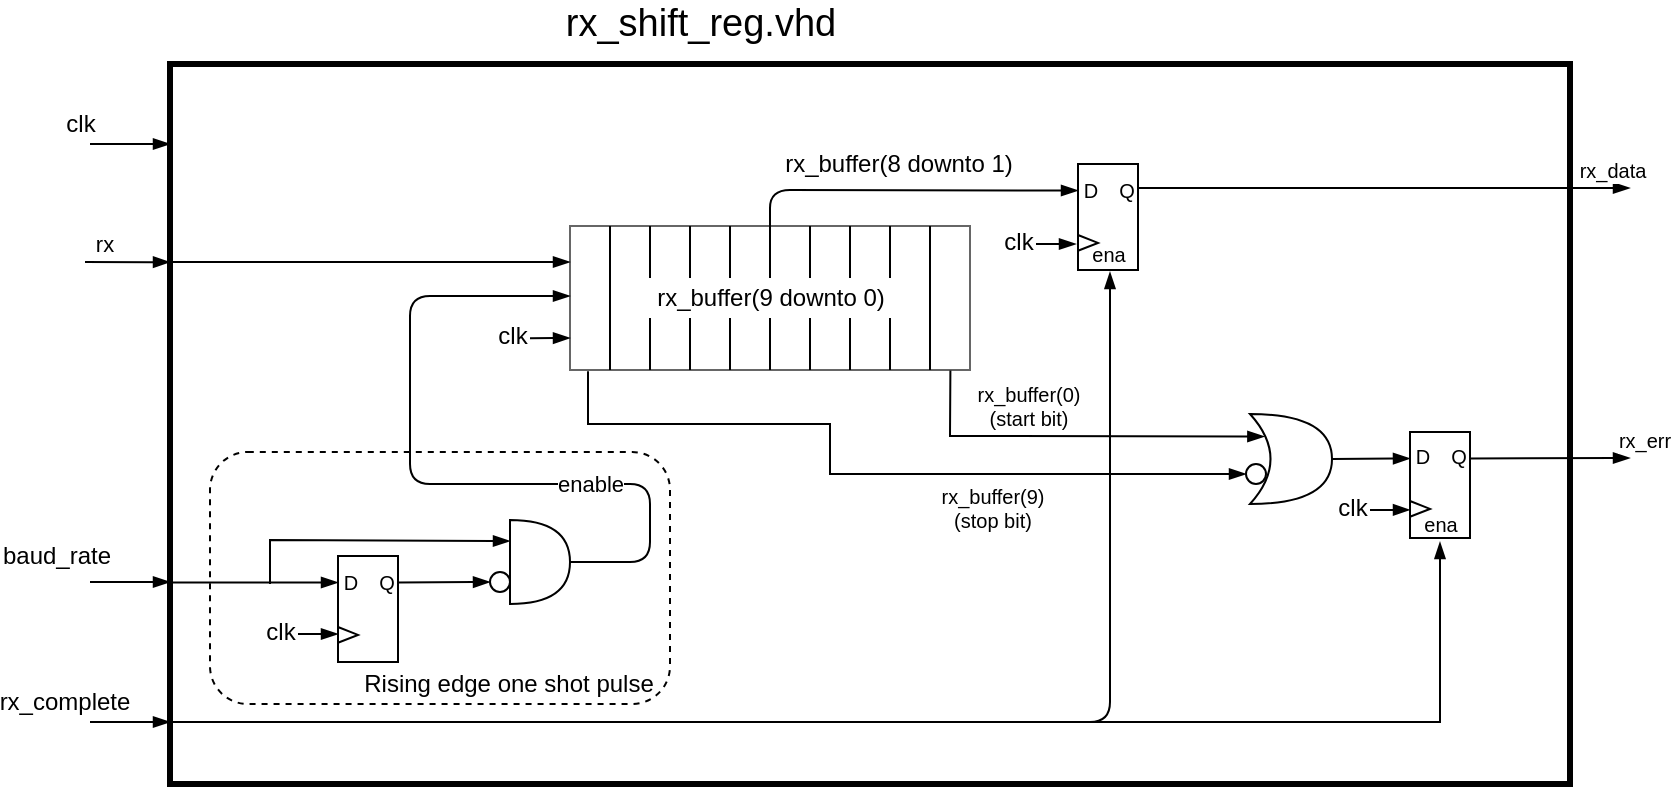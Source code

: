 <mxfile scale="2" border="0">
    <diagram id="yUE5iZ8mLl_cM_Y-DyXM" name="Page-1">
        <mxGraphModel dx="1386" dy="1072" grid="1" gridSize="10" guides="1" tooltips="1" connect="1" arrows="1" fold="1" page="1" pageScale="1" pageWidth="827" pageHeight="1169" math="0" shadow="0">
            <root>
                <mxCell id="0"/>
                <mxCell id="1" parent="0"/>
                <mxCell id="239" value="&lt;font style=&quot;font-size: 10px&quot;&gt;ena&lt;/font&gt;" style="text;html=1;resizable=0;autosize=1;align=center;verticalAlign=middle;points=[];fillColor=none;strokeColor=none;rounded=0;dashed=1;" parent="1" vertex="1">
                    <mxGeometry x="780" y="320" width="30" height="20" as="geometry"/>
                </mxCell>
                <mxCell id="235" value="" style="rounded=0;whiteSpace=wrap;html=1;fontSize=12;strokeWidth=1;fillColor=none;gradientColor=none;" parent="1" vertex="1">
                    <mxGeometry x="780" y="284" width="30" height="53" as="geometry"/>
                </mxCell>
                <mxCell id="181" value="" style="rounded=1;whiteSpace=wrap;html=1;fillColor=none;dashed=1;" parent="1" vertex="1">
                    <mxGeometry x="180" y="294" width="230" height="126" as="geometry"/>
                </mxCell>
                <mxCell id="11" value="" style="rounded=0;whiteSpace=wrap;html=1;gradientColor=none;fillColor=none;strokeWidth=3;" parent="1" vertex="1">
                    <mxGeometry x="160" y="100" width="700" height="360" as="geometry"/>
                </mxCell>
                <mxCell id="5" value="" style="rounded=0;whiteSpace=wrap;html=1;fillColor=none;fontColor=#333333;strokeColor=#666666;" parent="1" vertex="1">
                    <mxGeometry x="360" y="181" width="200" height="72" as="geometry"/>
                </mxCell>
                <mxCell id="41" value="&lt;span style=&quot;font-size: 19px&quot;&gt;rx_shift_reg.vhd&lt;/span&gt;" style="text;html=1;resizable=0;autosize=1;align=center;verticalAlign=middle;points=[];fillColor=none;strokeColor=none;rounded=0;" parent="1" vertex="1">
                    <mxGeometry x="350" y="70" width="150" height="20" as="geometry"/>
                </mxCell>
                <mxCell id="44" style="edgeStyle=none;html=1;endArrow=none;endFill=0;startArrow=blockThin;startFill=1;" parent="1" edge="1">
                    <mxGeometry relative="1" as="geometry">
                        <mxPoint x="630" y="204" as="sourcePoint"/>
                        <mxPoint x="160" y="429" as="targetPoint"/>
                        <Array as="points">
                            <mxPoint x="630" y="429"/>
                        </Array>
                    </mxGeometry>
                </mxCell>
                <mxCell id="77" value="" style="endArrow=blockThin;html=1;rounded=1;fontSize=10;strokeColor=default;strokeWidth=1;entryX=0;entryY=0.5;entryDx=0;entryDy=0;endFill=1;" parent="1" edge="1">
                    <mxGeometry width="50" height="50" relative="1" as="geometry">
                        <mxPoint x="120" y="140" as="sourcePoint"/>
                        <mxPoint x="160" y="140.0" as="targetPoint"/>
                    </mxGeometry>
                </mxCell>
                <mxCell id="78" value="&lt;font style=&quot;font-size: 12px&quot;&gt;clk&lt;/font&gt;" style="edgeLabel;html=1;align=center;verticalAlign=middle;resizable=0;points=[];fontSize=10;" parent="77" vertex="1" connectable="0">
                    <mxGeometry x="-0.57" y="1" relative="1" as="geometry">
                        <mxPoint x="-14" y="-9" as="offset"/>
                    </mxGeometry>
                </mxCell>
                <mxCell id="81" value="" style="endArrow=blockThin;html=1;rounded=1;fontSize=10;strokeColor=default;strokeWidth=1;entryX=0;entryY=0.5;entryDx=0;entryDy=0;endFill=1;" parent="1" edge="1">
                    <mxGeometry width="50" height="50" relative="1" as="geometry">
                        <mxPoint x="120" y="429" as="sourcePoint"/>
                        <mxPoint x="160" y="429" as="targetPoint"/>
                    </mxGeometry>
                </mxCell>
                <mxCell id="82" value="&lt;font style=&quot;font-size: 12px&quot;&gt;rx_complete&lt;/font&gt;" style="edgeLabel;html=1;align=center;verticalAlign=middle;resizable=0;points=[];fontSize=10;" parent="81" vertex="1" connectable="0">
                    <mxGeometry x="-0.57" y="1" relative="1" as="geometry">
                        <mxPoint x="-22" y="-9" as="offset"/>
                    </mxGeometry>
                </mxCell>
                <mxCell id="113" style="edgeStyle=none;rounded=1;html=1;exitX=0;exitY=0.105;exitDx=0;exitDy=0;entryX=0;entryY=0.25;entryDx=0;entryDy=0;fontSize=12;endArrow=blockThin;endFill=1;strokeColor=default;strokeWidth=1;exitPerimeter=0;" parent="1" edge="1">
                    <mxGeometry relative="1" as="geometry">
                        <mxPoint x="117.51" y="199.0" as="sourcePoint"/>
                        <mxPoint x="160" y="199.08" as="targetPoint"/>
                    </mxGeometry>
                </mxCell>
                <mxCell id="114" value="rx" style="edgeLabel;html=1;align=center;verticalAlign=middle;resizable=0;points=[];" parent="113" vertex="1" connectable="0">
                    <mxGeometry x="-0.585" relative="1" as="geometry">
                        <mxPoint y="-9" as="offset"/>
                    </mxGeometry>
                </mxCell>
                <mxCell id="139" value="" style="endArrow=blockThin;html=1;rounded=1;fontSize=10;strokeColor=default;strokeWidth=1;entryX=0;entryY=0.5;entryDx=0;entryDy=0;endFill=1;" parent="1" edge="1">
                    <mxGeometry width="50" height="50" relative="1" as="geometry">
                        <mxPoint x="120" y="359" as="sourcePoint"/>
                        <mxPoint x="160" y="359" as="targetPoint"/>
                    </mxGeometry>
                </mxCell>
                <mxCell id="140" value="&lt;font style=&quot;font-size: 12px&quot;&gt;baud_rate&lt;/font&gt;" style="edgeLabel;html=1;align=center;verticalAlign=middle;resizable=0;points=[];fontSize=10;" parent="139" vertex="1" connectable="0">
                    <mxGeometry x="-0.57" y="1" relative="1" as="geometry">
                        <mxPoint x="-26" y="-12" as="offset"/>
                    </mxGeometry>
                </mxCell>
                <mxCell id="158" value="" style="endArrow=blockThin;html=1;rounded=1;fontSize=10;strokeColor=default;strokeWidth=1;entryX=0;entryY=0.25;entryDx=0;entryDy=0;endFill=1;exitX=0.5;exitY=0;exitDx=0;exitDy=0;" parent="1" source="5" target="190" edge="1">
                    <mxGeometry x="0.1" width="50" height="50" relative="1" as="geometry">
                        <mxPoint x="689" y="263.58" as="sourcePoint"/>
                        <mxPoint x="709" y="263.52" as="targetPoint"/>
                        <mxPoint as="offset"/>
                        <Array as="points">
                            <mxPoint x="460" y="163"/>
                        </Array>
                    </mxGeometry>
                </mxCell>
                <mxCell id="168" value="" style="endArrow=blockThin;html=1;rounded=0;strokeColor=default;strokeWidth=1;exitX=-0.001;exitY=0.72;exitDx=0;exitDy=0;endFill=1;exitPerimeter=0;entryX=0;entryY=0.25;entryDx=0;entryDy=0;" parent="1" source="11" target="161" edge="1">
                    <mxGeometry width="50" height="50" relative="1" as="geometry">
                        <mxPoint x="380" y="390" as="sourcePoint"/>
                        <mxPoint x="550" y="390" as="targetPoint"/>
                    </mxGeometry>
                </mxCell>
                <mxCell id="172" value="" style="shape=or;whiteSpace=wrap;html=1;fillColor=#FFFFFF;" parent="1" vertex="1">
                    <mxGeometry x="330" y="328" width="30" height="42" as="geometry"/>
                </mxCell>
                <mxCell id="173" value="" style="endArrow=blockThin;html=1;rounded=0;strokeColor=default;strokeWidth=1;endFill=1;entryX=0;entryY=0.25;entryDx=0;entryDy=0;entryPerimeter=0;" parent="1" target="172" edge="1">
                    <mxGeometry width="50" height="50" relative="1" as="geometry">
                        <mxPoint x="210" y="360" as="sourcePoint"/>
                        <mxPoint x="250" y="370" as="targetPoint"/>
                        <Array as="points">
                            <mxPoint x="210" y="338"/>
                        </Array>
                    </mxGeometry>
                </mxCell>
                <mxCell id="165" value="" style="group" parent="1" vertex="1" connectable="0">
                    <mxGeometry x="240" y="346" width="38" height="53" as="geometry"/>
                </mxCell>
                <mxCell id="162" value="&lt;font style=&quot;font-size: 10px&quot;&gt;Q&lt;/font&gt;" style="text;html=1;resizable=0;autosize=1;align=center;verticalAlign=middle;points=[];fillColor=none;strokeColor=none;rounded=0;fontSize=12;" parent="165" vertex="1">
                    <mxGeometry x="18" y="2.5" width="20" height="20" as="geometry"/>
                </mxCell>
                <mxCell id="163" value="&lt;font style=&quot;font-size: 10px&quot;&gt;D&lt;/font&gt;" style="text;html=1;resizable=0;autosize=1;align=center;verticalAlign=middle;points=[];fillColor=none;strokeColor=none;rounded=0;fontSize=12;" parent="165" vertex="1">
                    <mxGeometry y="2.5" width="20" height="20" as="geometry"/>
                </mxCell>
                <mxCell id="161" value="" style="rounded=0;whiteSpace=wrap;html=1;fontSize=12;strokeWidth=1;fillColor=none;gradientColor=none;" parent="165" vertex="1">
                    <mxGeometry x="4" width="30" height="53" as="geometry"/>
                </mxCell>
                <mxCell id="164" value="" style="triangle;whiteSpace=wrap;html=1;fontSize=10;strokeWidth=1;fillColor=none;gradientColor=none;" parent="165" vertex="1">
                    <mxGeometry x="4" y="35.5" width="10" height="7.88" as="geometry"/>
                </mxCell>
                <mxCell id="174" value="" style="ellipse;whiteSpace=wrap;html=1;aspect=fixed;fillColor=#FFFFFF;" parent="1" vertex="1">
                    <mxGeometry x="320" y="354" width="10" height="10" as="geometry"/>
                </mxCell>
                <mxCell id="177" value="" style="endArrow=blockThin;html=1;rounded=1;fontSize=10;strokeColor=default;strokeWidth=1;entryX=0;entryY=0.5;entryDx=0;entryDy=0;endFill=1;exitX=1;exitY=0.25;exitDx=0;exitDy=0;" parent="1" source="161" target="174" edge="1">
                    <mxGeometry width="50" height="50" relative="1" as="geometry">
                        <mxPoint x="278" y="360.06" as="sourcePoint"/>
                        <mxPoint x="298" y="360.0" as="targetPoint"/>
                    </mxGeometry>
                </mxCell>
                <mxCell id="179" style="edgeStyle=none;html=1;entryX=1;entryY=0.5;entryDx=0;entryDy=0;endArrow=none;endFill=0;startArrow=blockThin;startFill=1;entryPerimeter=0;" parent="1" target="172" edge="1">
                    <mxGeometry relative="1" as="geometry">
                        <mxPoint x="360" y="216" as="sourcePoint"/>
                        <mxPoint x="670.0" y="375" as="targetPoint"/>
                        <Array as="points">
                            <mxPoint x="280" y="216"/>
                            <mxPoint x="280" y="270"/>
                            <mxPoint x="280" y="310"/>
                            <mxPoint x="345" y="310"/>
                            <mxPoint x="400" y="310"/>
                            <mxPoint x="400" y="349"/>
                        </Array>
                    </mxGeometry>
                </mxCell>
                <mxCell id="180" value="enable" style="edgeLabel;html=1;align=center;verticalAlign=middle;resizable=0;points=[];" parent="179" vertex="1" connectable="0">
                    <mxGeometry x="-0.698" relative="1" as="geometry">
                        <mxPoint x="66" y="94" as="offset"/>
                    </mxGeometry>
                </mxCell>
                <mxCell id="182" value="Rising edge one shot pulse" style="text;html=1;resizable=0;autosize=1;align=center;verticalAlign=middle;points=[];fillColor=none;strokeColor=none;rounded=0;dashed=1;" parent="1" vertex="1">
                    <mxGeometry x="249" y="400" width="160" height="20" as="geometry"/>
                </mxCell>
                <mxCell id="183" value="" style="endArrow=blockThin;html=1;rounded=1;fontSize=10;strokeColor=default;strokeWidth=1;entryX=0;entryY=0.5;entryDx=0;entryDy=0;endFill=1;" parent="1" edge="1">
                    <mxGeometry width="50" height="50" relative="1" as="geometry">
                        <mxPoint x="340.0" y="237.07" as="sourcePoint"/>
                        <mxPoint x="360.0" y="237.01" as="targetPoint"/>
                    </mxGeometry>
                </mxCell>
                <mxCell id="184" value="&lt;font style=&quot;font-size: 12px&quot;&gt;clk&lt;/font&gt;" style="edgeLabel;html=1;align=center;verticalAlign=middle;resizable=0;points=[];fontSize=10;" parent="183" vertex="1" connectable="0">
                    <mxGeometry x="-0.57" y="1" relative="1" as="geometry">
                        <mxPoint x="-14" as="offset"/>
                    </mxGeometry>
                </mxCell>
                <mxCell id="185" value="" style="endArrow=blockThin;html=1;rounded=1;fontSize=10;strokeColor=default;strokeWidth=1;entryX=0;entryY=0.5;entryDx=0;entryDy=0;endFill=1;" parent="1" edge="1">
                    <mxGeometry width="50" height="50" relative="1" as="geometry">
                        <mxPoint x="224.0" y="385.06" as="sourcePoint"/>
                        <mxPoint x="244.0" y="385.0" as="targetPoint"/>
                    </mxGeometry>
                </mxCell>
                <mxCell id="186" value="&lt;font style=&quot;font-size: 12px&quot;&gt;clk&lt;/font&gt;" style="edgeLabel;html=1;align=center;verticalAlign=middle;resizable=0;points=[];fontSize=10;" parent="185" vertex="1" connectable="0">
                    <mxGeometry x="-0.57" y="1" relative="1" as="geometry">
                        <mxPoint x="-14" as="offset"/>
                    </mxGeometry>
                </mxCell>
                <mxCell id="187" value="" style="group" parent="1" vertex="1" connectable="0">
                    <mxGeometry x="610" y="150" width="40" height="63.38" as="geometry"/>
                </mxCell>
                <mxCell id="188" value="&lt;font style=&quot;font-size: 10px&quot;&gt;Q&lt;/font&gt;" style="text;html=1;resizable=0;autosize=1;align=center;verticalAlign=middle;points=[];fillColor=none;strokeColor=none;rounded=0;fontSize=12;" parent="187" vertex="1">
                    <mxGeometry x="18" y="2.5" width="20" height="20" as="geometry"/>
                </mxCell>
                <mxCell id="189" value="&lt;font style=&quot;font-size: 10px&quot;&gt;D&lt;/font&gt;" style="text;html=1;resizable=0;autosize=1;align=center;verticalAlign=middle;points=[];fillColor=none;strokeColor=none;rounded=0;fontSize=12;" parent="187" vertex="1">
                    <mxGeometry y="2.5" width="20" height="20" as="geometry"/>
                </mxCell>
                <mxCell id="190" value="" style="rounded=0;whiteSpace=wrap;html=1;fontSize=12;strokeWidth=1;fillColor=none;gradientColor=none;" parent="187" vertex="1">
                    <mxGeometry x="4" width="30" height="53.0" as="geometry"/>
                </mxCell>
                <mxCell id="191" value="" style="triangle;whiteSpace=wrap;html=1;fontSize=10;strokeWidth=1;fillColor=none;gradientColor=none;" parent="187" vertex="1">
                    <mxGeometry x="4" y="35.5" width="10" height="7.88" as="geometry"/>
                </mxCell>
                <mxCell id="213" value="&lt;font style=&quot;font-size: 10px&quot;&gt;ena&lt;/font&gt;" style="text;html=1;resizable=0;autosize=1;align=center;verticalAlign=middle;points=[];fillColor=none;strokeColor=none;rounded=0;dashed=1;" parent="187" vertex="1">
                    <mxGeometry x="4" y="35.38" width="30" height="20" as="geometry"/>
                </mxCell>
                <mxCell id="192" value="" style="endArrow=blockThin;html=1;rounded=1;fontSize=10;strokeColor=default;strokeWidth=1;entryX=0;entryY=0.25;entryDx=0;entryDy=0;endFill=1;" parent="1" target="5" edge="1">
                    <mxGeometry width="50" height="50" relative="1" as="geometry">
                        <mxPoint x="160" y="199" as="sourcePoint"/>
                        <mxPoint x="335" y="200.0" as="targetPoint"/>
                    </mxGeometry>
                </mxCell>
                <mxCell id="198" value="" style="endArrow=none;html=1;strokeWidth=1;" parent="1" edge="1">
                    <mxGeometry width="50" height="50" relative="1" as="geometry">
                        <mxPoint x="380" y="253" as="sourcePoint"/>
                        <mxPoint x="380" y="181" as="targetPoint"/>
                    </mxGeometry>
                </mxCell>
                <mxCell id="200" value="" style="endArrow=none;html=1;strokeWidth=1;" parent="1" edge="1">
                    <mxGeometry width="50" height="50" relative="1" as="geometry">
                        <mxPoint x="400" y="253" as="sourcePoint"/>
                        <mxPoint x="400" y="181" as="targetPoint"/>
                    </mxGeometry>
                </mxCell>
                <mxCell id="201" value="" style="endArrow=none;html=1;strokeWidth=1;" parent="1" edge="1">
                    <mxGeometry width="50" height="50" relative="1" as="geometry">
                        <mxPoint x="420" y="253" as="sourcePoint"/>
                        <mxPoint x="420" y="181" as="targetPoint"/>
                    </mxGeometry>
                </mxCell>
                <mxCell id="202" value="" style="endArrow=none;html=1;strokeWidth=1;" parent="1" edge="1">
                    <mxGeometry width="50" height="50" relative="1" as="geometry">
                        <mxPoint x="440" y="253" as="sourcePoint"/>
                        <mxPoint x="440" y="181" as="targetPoint"/>
                    </mxGeometry>
                </mxCell>
                <mxCell id="203" value="" style="endArrow=none;html=1;strokeWidth=1;startArrow=none;" parent="1" source="209" edge="1">
                    <mxGeometry width="50" height="50" relative="1" as="geometry">
                        <mxPoint x="460" y="253" as="sourcePoint"/>
                        <mxPoint x="460" y="181" as="targetPoint"/>
                    </mxGeometry>
                </mxCell>
                <mxCell id="204" value="" style="endArrow=none;html=1;strokeWidth=1;" parent="1" edge="1">
                    <mxGeometry width="50" height="50" relative="1" as="geometry">
                        <mxPoint x="480" y="253" as="sourcePoint"/>
                        <mxPoint x="480" y="181" as="targetPoint"/>
                    </mxGeometry>
                </mxCell>
                <mxCell id="205" value="" style="endArrow=none;html=1;strokeWidth=1;" parent="1" edge="1">
                    <mxGeometry width="50" height="50" relative="1" as="geometry">
                        <mxPoint x="500" y="253" as="sourcePoint"/>
                        <mxPoint x="500" y="181" as="targetPoint"/>
                    </mxGeometry>
                </mxCell>
                <mxCell id="206" value="" style="endArrow=none;html=1;strokeWidth=1;" parent="1" edge="1">
                    <mxGeometry width="50" height="50" relative="1" as="geometry">
                        <mxPoint x="520" y="253" as="sourcePoint"/>
                        <mxPoint x="520" y="181" as="targetPoint"/>
                    </mxGeometry>
                </mxCell>
                <mxCell id="207" value="" style="endArrow=none;html=1;strokeWidth=1;" parent="1" edge="1">
                    <mxGeometry width="50" height="50" relative="1" as="geometry">
                        <mxPoint x="540" y="253" as="sourcePoint"/>
                        <mxPoint x="540" y="181" as="targetPoint"/>
                    </mxGeometry>
                </mxCell>
                <mxCell id="210" value="rx_buffer(8 downto 1)" style="text;html=1;resizable=0;autosize=1;align=center;verticalAlign=middle;points=[];fillColor=none;strokeColor=none;rounded=0;dashed=1;" parent="1" vertex="1">
                    <mxGeometry x="459" y="140" width="130" height="20" as="geometry"/>
                </mxCell>
                <mxCell id="211" value="" style="endArrow=blockThin;html=1;rounded=1;fontSize=10;strokeColor=default;strokeWidth=1;entryX=0;entryY=0.5;entryDx=0;entryDy=0;endFill=1;" parent="1" edge="1">
                    <mxGeometry width="50" height="50" relative="1" as="geometry">
                        <mxPoint x="593.0" y="190.06" as="sourcePoint"/>
                        <mxPoint x="613.0" y="190.0" as="targetPoint"/>
                    </mxGeometry>
                </mxCell>
                <mxCell id="212" value="&lt;font style=&quot;font-size: 12px&quot;&gt;clk&lt;/font&gt;" style="edgeLabel;html=1;align=center;verticalAlign=middle;resizable=0;points=[];fontSize=10;" parent="211" vertex="1" connectable="0">
                    <mxGeometry x="-0.57" y="1" relative="1" as="geometry">
                        <mxPoint x="-14" as="offset"/>
                    </mxGeometry>
                </mxCell>
                <mxCell id="214" value="" style="endArrow=blockThin;html=1;rounded=0;strokeColor=default;strokeWidth=1;exitX=-0.003;exitY=0.697;exitDx=0;exitDy=0;endFill=1;exitPerimeter=0;" parent="1" edge="1">
                    <mxGeometry width="50" height="50" relative="1" as="geometry">
                        <mxPoint x="644" y="162" as="sourcePoint"/>
                        <mxPoint x="890" y="162" as="targetPoint"/>
                    </mxGeometry>
                </mxCell>
                <mxCell id="215" value="rx_data" style="edgeLabel;html=1;align=center;verticalAlign=middle;resizable=0;points=[];fontSize=10;" parent="214" vertex="1" connectable="0">
                    <mxGeometry x="0.804" y="-1" relative="1" as="geometry">
                        <mxPoint x="15" y="-10" as="offset"/>
                    </mxGeometry>
                </mxCell>
                <mxCell id="217" value="" style="shape=xor;whiteSpace=wrap;html=1;fontSize=10;fillColor=none;" parent="1" vertex="1">
                    <mxGeometry x="700" y="275" width="41" height="45" as="geometry"/>
                </mxCell>
                <mxCell id="219" value="" style="endArrow=blockThin;html=1;rounded=0;strokeColor=default;strokeWidth=1;exitX=0.045;exitY=1.008;exitDx=0;exitDy=0;endFill=1;exitPerimeter=0;entryX=0;entryY=0.5;entryDx=0;entryDy=0;" parent="1" source="5" target="222" edge="1">
                    <mxGeometry width="50" height="50" relative="1" as="geometry">
                        <mxPoint x="654" y="172" as="sourcePoint"/>
                        <mxPoint x="690" y="305" as="targetPoint"/>
                        <Array as="points">
                            <mxPoint x="369" y="280"/>
                            <mxPoint x="490" y="280"/>
                            <mxPoint x="490" y="305"/>
                        </Array>
                    </mxGeometry>
                </mxCell>
                <mxCell id="220" value="rx_buffer(9)&lt;br&gt;(stop bit)" style="edgeLabel;html=1;align=center;verticalAlign=middle;resizable=0;points=[];fontSize=10;" parent="219" vertex="1" connectable="0">
                    <mxGeometry x="0.804" y="-1" relative="1" as="geometry">
                        <mxPoint x="-90" y="16" as="offset"/>
                    </mxGeometry>
                </mxCell>
                <mxCell id="222" value="" style="ellipse;whiteSpace=wrap;html=1;aspect=fixed;fillColor=#FFFFFF;" parent="1" vertex="1">
                    <mxGeometry x="698" y="300" width="10" height="10" as="geometry"/>
                </mxCell>
                <mxCell id="225" value="" style="endArrow=blockThin;html=1;rounded=0;strokeColor=default;strokeWidth=1;exitX=0.951;exitY=1.004;exitDx=0;exitDy=0;endFill=1;exitPerimeter=0;entryX=0.175;entryY=0.25;entryDx=0;entryDy=0;entryPerimeter=0;" parent="1" source="5" target="217" edge="1">
                    <mxGeometry width="50" height="50" relative="1" as="geometry">
                        <mxPoint x="379" y="263.576" as="sourcePoint"/>
                        <mxPoint x="708" y="315.0" as="targetPoint"/>
                        <Array as="points">
                            <mxPoint x="550" y="286"/>
                            <mxPoint x="570" y="286"/>
                        </Array>
                    </mxGeometry>
                </mxCell>
                <mxCell id="226" value="rx_buffer(0)&lt;br&gt;(start bit)" style="edgeLabel;html=1;align=center;verticalAlign=middle;resizable=0;points=[];fontSize=10;" parent="225" vertex="1" connectable="0">
                    <mxGeometry x="0.804" y="-1" relative="1" as="geometry">
                        <mxPoint x="-100" y="-16" as="offset"/>
                    </mxGeometry>
                </mxCell>
                <mxCell id="227" value="" style="endArrow=blockThin;html=1;rounded=0;strokeColor=default;strokeWidth=1;endFill=1;exitX=1;exitY=0.25;exitDx=0;exitDy=0;" parent="1" source="235" edge="1">
                    <mxGeometry width="50" height="50" relative="1" as="geometry">
                        <mxPoint x="810" y="297" as="sourcePoint"/>
                        <mxPoint x="890" y="297" as="targetPoint"/>
                    </mxGeometry>
                </mxCell>
                <mxCell id="228" value="rx_err" style="edgeLabel;html=1;align=center;verticalAlign=middle;resizable=0;points=[];fontSize=10;" parent="227" vertex="1" connectable="0">
                    <mxGeometry x="0.804" y="-1" relative="1" as="geometry">
                        <mxPoint x="15" y="-10" as="offset"/>
                    </mxGeometry>
                </mxCell>
                <mxCell id="232" value="" style="group" parent="1" vertex="1" connectable="0">
                    <mxGeometry x="776" y="283" width="38" height="53" as="geometry"/>
                </mxCell>
                <mxCell id="233" value="&lt;font style=&quot;font-size: 10px&quot;&gt;Q&lt;/font&gt;" style="text;html=1;resizable=0;autosize=1;align=center;verticalAlign=middle;points=[];fillColor=none;strokeColor=none;rounded=0;fontSize=12;" parent="232" vertex="1">
                    <mxGeometry x="18" y="2.5" width="20" height="20" as="geometry"/>
                </mxCell>
                <mxCell id="234" value="&lt;font style=&quot;font-size: 10px&quot;&gt;D&lt;/font&gt;" style="text;html=1;resizable=0;autosize=1;align=center;verticalAlign=middle;points=[];fillColor=none;strokeColor=none;rounded=0;fontSize=12;" parent="232" vertex="1">
                    <mxGeometry y="2.5" width="20" height="20" as="geometry"/>
                </mxCell>
                <mxCell id="236" value="" style="triangle;whiteSpace=wrap;html=1;fontSize=10;strokeWidth=1;fillColor=none;gradientColor=none;" parent="232" vertex="1">
                    <mxGeometry x="4" y="35.5" width="10" height="7.88" as="geometry"/>
                </mxCell>
                <mxCell id="237" value="" style="endArrow=blockThin;html=1;rounded=0;strokeColor=default;strokeWidth=1;endFill=1;exitX=1;exitY=0.5;exitDx=0;exitDy=0;exitPerimeter=0;entryX=0;entryY=0.25;entryDx=0;entryDy=0;" parent="1" source="217" target="235" edge="1">
                    <mxGeometry width="50" height="50" relative="1" as="geometry">
                        <mxPoint x="820" y="303.25" as="sourcePoint"/>
                        <mxPoint x="900" y="303" as="targetPoint"/>
                    </mxGeometry>
                </mxCell>
                <mxCell id="240" value="" style="endArrow=blockThin;html=1;rounded=0;strokeColor=default;strokeWidth=1;endFill=1;" parent="1" edge="1">
                    <mxGeometry width="50" height="50" relative="1" as="geometry">
                        <mxPoint x="620" y="429" as="sourcePoint"/>
                        <mxPoint x="795" y="339" as="targetPoint"/>
                        <Array as="points">
                            <mxPoint x="795" y="429"/>
                        </Array>
                    </mxGeometry>
                </mxCell>
                <mxCell id="209" value="rx_buffer(9 downto 0)" style="text;html=1;resizable=0;autosize=1;align=center;verticalAlign=middle;points=[];fillColor=default;strokeColor=none;rounded=0;dashed=1;" parent="1" vertex="1">
                    <mxGeometry x="395" y="207" width="130" height="20" as="geometry"/>
                </mxCell>
                <mxCell id="242" value="" style="endArrow=none;html=1;strokeWidth=1;" parent="1" target="209" edge="1">
                    <mxGeometry width="50" height="50" relative="1" as="geometry">
                        <mxPoint x="460" y="253" as="sourcePoint"/>
                        <mxPoint x="460" y="181" as="targetPoint"/>
                    </mxGeometry>
                </mxCell>
                <mxCell id="243" value="" style="endArrow=blockThin;html=1;rounded=1;fontSize=10;strokeColor=default;strokeWidth=1;entryX=0;entryY=0.5;entryDx=0;entryDy=0;endFill=1;" parent="1" edge="1">
                    <mxGeometry width="50" height="50" relative="1" as="geometry">
                        <mxPoint x="760.0" y="323.0" as="sourcePoint"/>
                        <mxPoint x="780.0" y="322.94" as="targetPoint"/>
                    </mxGeometry>
                </mxCell>
                <mxCell id="244" value="&lt;font style=&quot;font-size: 12px&quot;&gt;clk&lt;/font&gt;" style="edgeLabel;html=1;align=center;verticalAlign=middle;resizable=0;points=[];fontSize=10;" parent="243" vertex="1" connectable="0">
                    <mxGeometry x="-0.57" y="1" relative="1" as="geometry">
                        <mxPoint x="-14" as="offset"/>
                    </mxGeometry>
                </mxCell>
            </root>
        </mxGraphModel>
    </diagram>
</mxfile>